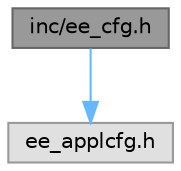digraph "inc/ee_cfg.h"
{
 // LATEX_PDF_SIZE
  bgcolor="transparent";
  edge [fontname=Helvetica,fontsize=10,labelfontname=Helvetica,labelfontsize=10];
  node [fontname=Helvetica,fontsize=10,shape=box,height=0.2,width=0.4];
  Node1 [id="Node000001",label="inc/ee_cfg.h",height=0.2,width=0.4,color="gray40", fillcolor="grey60", style="filled", fontcolor="black",tooltip="Common Configuration Collector."];
  Node1 -> Node2 [id="edge1_Node000001_Node000002",color="steelblue1",style="solid",tooltip=" "];
  Node2 [id="Node000002",label="ee_applcfg.h",height=0.2,width=0.4,color="grey60", fillcolor="#E0E0E0", style="filled",tooltip=" "];
}
